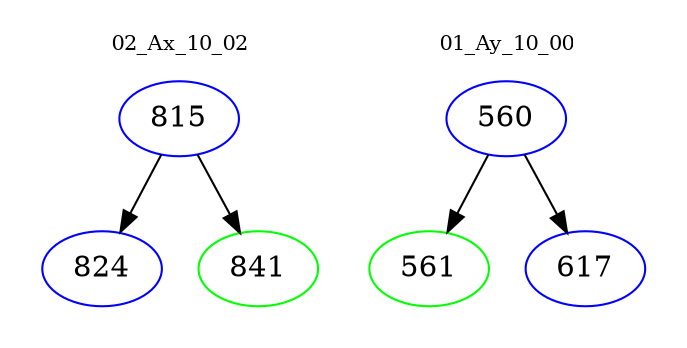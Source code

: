 digraph{
subgraph cluster_0 {
color = white
label = "02_Ax_10_02";
fontsize=10;
T0_815 [label="815", color="blue"]
T0_815 -> T0_824 [color="black"]
T0_824 [label="824", color="blue"]
T0_815 -> T0_841 [color="black"]
T0_841 [label="841", color="green"]
}
subgraph cluster_1 {
color = white
label = "01_Ay_10_00";
fontsize=10;
T1_560 [label="560", color="blue"]
T1_560 -> T1_561 [color="black"]
T1_561 [label="561", color="green"]
T1_560 -> T1_617 [color="black"]
T1_617 [label="617", color="blue"]
}
}
